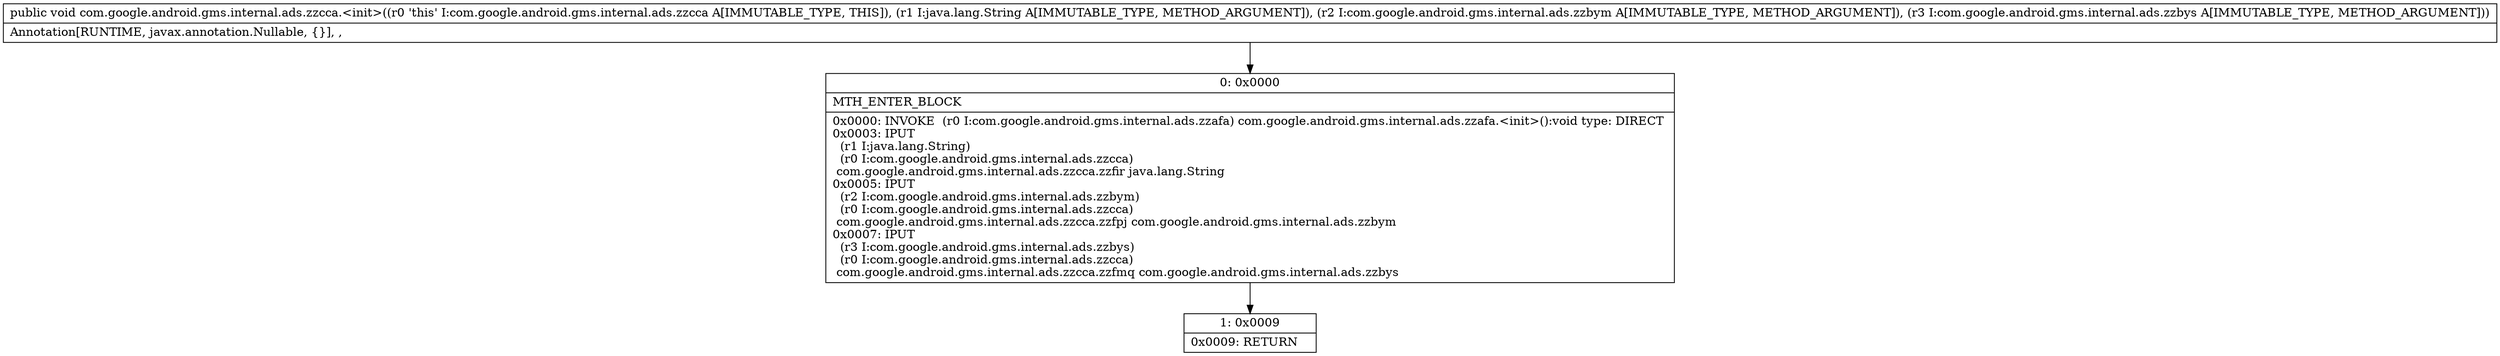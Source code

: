 digraph "CFG forcom.google.android.gms.internal.ads.zzcca.\<init\>(Ljava\/lang\/String;Lcom\/google\/android\/gms\/internal\/ads\/zzbym;Lcom\/google\/android\/gms\/internal\/ads\/zzbys;)V" {
Node_0 [shape=record,label="{0\:\ 0x0000|MTH_ENTER_BLOCK\l|0x0000: INVOKE  (r0 I:com.google.android.gms.internal.ads.zzafa) com.google.android.gms.internal.ads.zzafa.\<init\>():void type: DIRECT \l0x0003: IPUT  \l  (r1 I:java.lang.String)\l  (r0 I:com.google.android.gms.internal.ads.zzcca)\l com.google.android.gms.internal.ads.zzcca.zzfir java.lang.String \l0x0005: IPUT  \l  (r2 I:com.google.android.gms.internal.ads.zzbym)\l  (r0 I:com.google.android.gms.internal.ads.zzcca)\l com.google.android.gms.internal.ads.zzcca.zzfpj com.google.android.gms.internal.ads.zzbym \l0x0007: IPUT  \l  (r3 I:com.google.android.gms.internal.ads.zzbys)\l  (r0 I:com.google.android.gms.internal.ads.zzcca)\l com.google.android.gms.internal.ads.zzcca.zzfmq com.google.android.gms.internal.ads.zzbys \l}"];
Node_1 [shape=record,label="{1\:\ 0x0009|0x0009: RETURN   \l}"];
MethodNode[shape=record,label="{public void com.google.android.gms.internal.ads.zzcca.\<init\>((r0 'this' I:com.google.android.gms.internal.ads.zzcca A[IMMUTABLE_TYPE, THIS]), (r1 I:java.lang.String A[IMMUTABLE_TYPE, METHOD_ARGUMENT]), (r2 I:com.google.android.gms.internal.ads.zzbym A[IMMUTABLE_TYPE, METHOD_ARGUMENT]), (r3 I:com.google.android.gms.internal.ads.zzbys A[IMMUTABLE_TYPE, METHOD_ARGUMENT]))  | Annotation[RUNTIME, javax.annotation.Nullable, \{\}], , \l}"];
MethodNode -> Node_0;
Node_0 -> Node_1;
}

